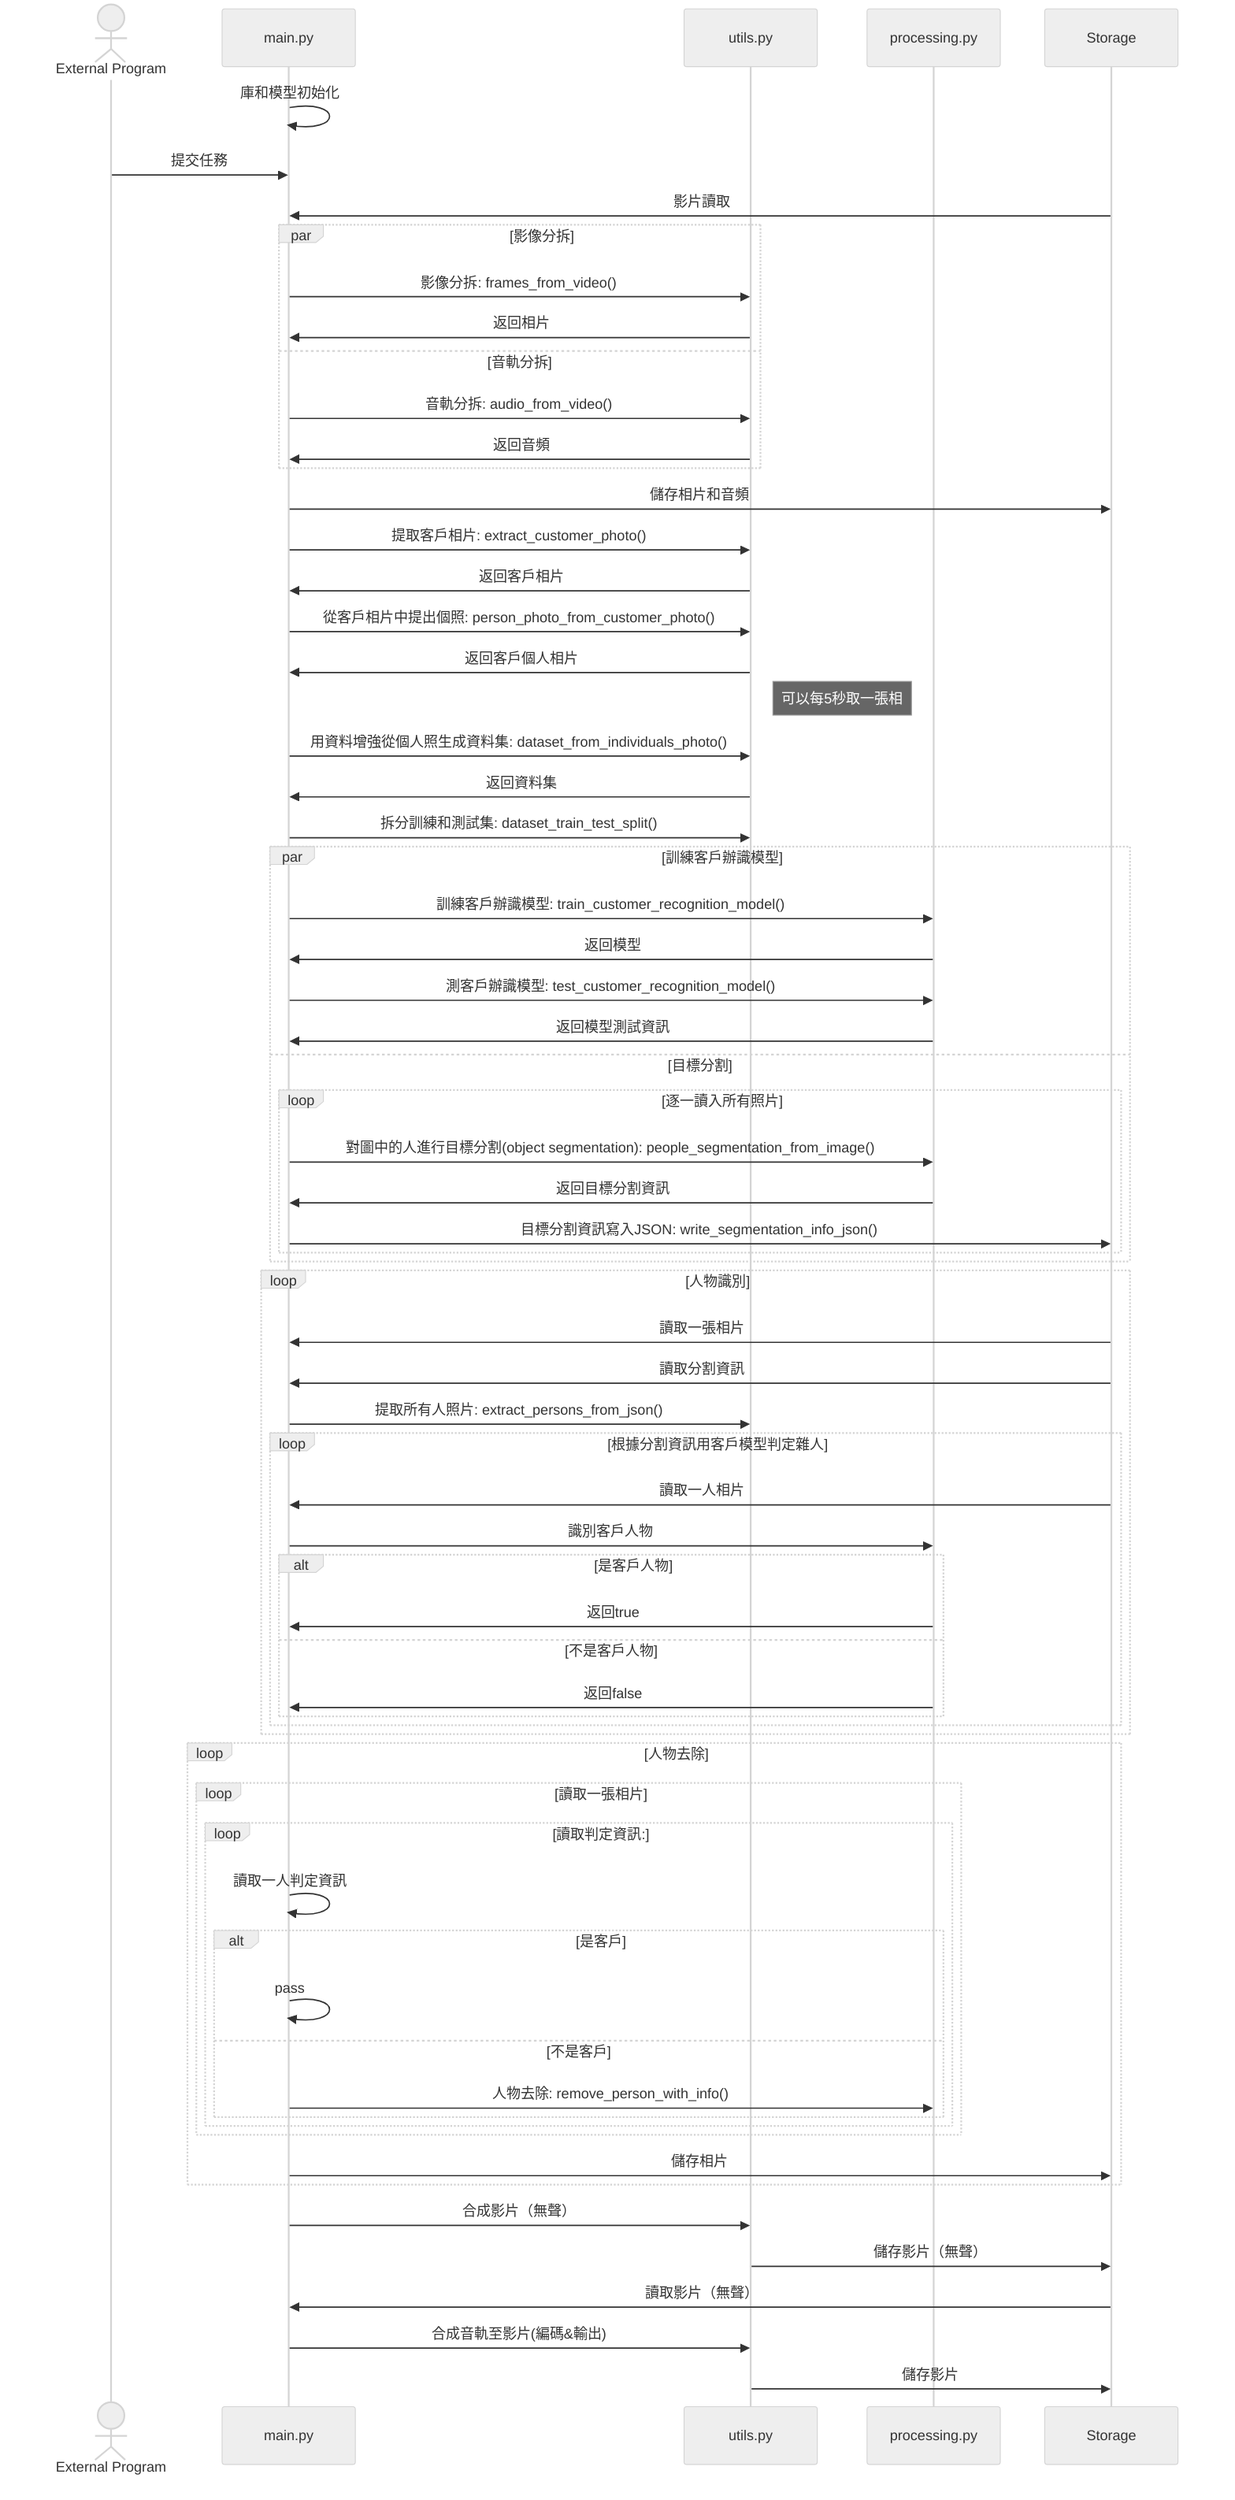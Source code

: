 %%{init: {"theme": "neutral"}}%%
sequenceDiagram
    actor EP as External Program
    participant MN as main.py
    participant U as utils.py
    participant P as processing.py
    participant S as Storage

    MN ->> MN: 庫和模型初始化
    EP ->> MN: 提交任務
    S ->> MN: 影片讀取
    par 影像分拆
        MN ->> U: 影像分拆: frames_from_video()
        U ->> MN: 返回相片
    and 音軌分拆
        MN ->> U: 音軌分拆: audio_from_video()
        U ->> MN: 返回音頻
    end

    MN ->> S: 儲存相片和音頻
    MN ->> U: 提取客戶相片: extract_customer_photo()
    U ->> MN: 返回客戶相片
    MN ->> U: 從客戶相片中提出個照: person_photo_from_customer_photo()
    U ->> MN: 返回客戶個人相片
    Note right of U: 可以每5秒取一張相
    MN ->> U: 用資料增強從個人照生成資料集: dataset_from_individuals_photo()
    U ->> MN: 返回資料集
    MN ->> U: 拆分訓練和測試集: dataset_train_test_split()

    par 訓練客戶辦識模型
        MN ->> P: 訓練客戶辦識模型: train_customer_recognition_model()
        P ->> MN: 返回模型
        MN ->> P: 測客戶辦識模型: test_customer_recognition_model()
        P ->> MN: 返回模型測試資訊
    and 目標分割
        loop 逐一讀入所有照片
            MN ->> P: 對圖中的人進行目標分割(object segmentation): people_segmentation_from_image()
            P ->> MN: 返回目標分割資訊
            MN ->> S: 目標分割資訊寫入JSON: write_segmentation_info_json()
        end
    end

    loop 人物識別
        S ->> MN: 讀取一張相片
        S ->> MN: 讀取分割資訊
        MN ->> U: 提取所有人照片: extract_persons_from_json()
        loop 根據分割資訊用客戶模型判定雜人
            S ->> MN: 讀取一人相片
            MN ->> P: 識別客戶人物
            alt 是客戶人物
                P ->> MN: 返回true
            else 不是客戶人物
                P ->> MN: 返回false
            end
        end
    end

    loop 人物去除
        loop 讀取一張相片
            loop 讀取判定資訊:
                MN ->> MN: 讀取一人判定資訊
                alt 是客戶
                    MN ->> MN: pass
                else 不是客戶
                    MN ->> P: 人物去除: remove_person_with_info()
                end
            end
        end
       MN ->> S: 儲存相片
    end

    MN ->> U: 合成影片（無聲）
    U ->> S: 儲存影片（無聲）
    S ->> MN: 讀取影片（無聲）
    MN ->> U: 合成音軌至影片(編碼&輸出)
    U ->> S: 儲存影片